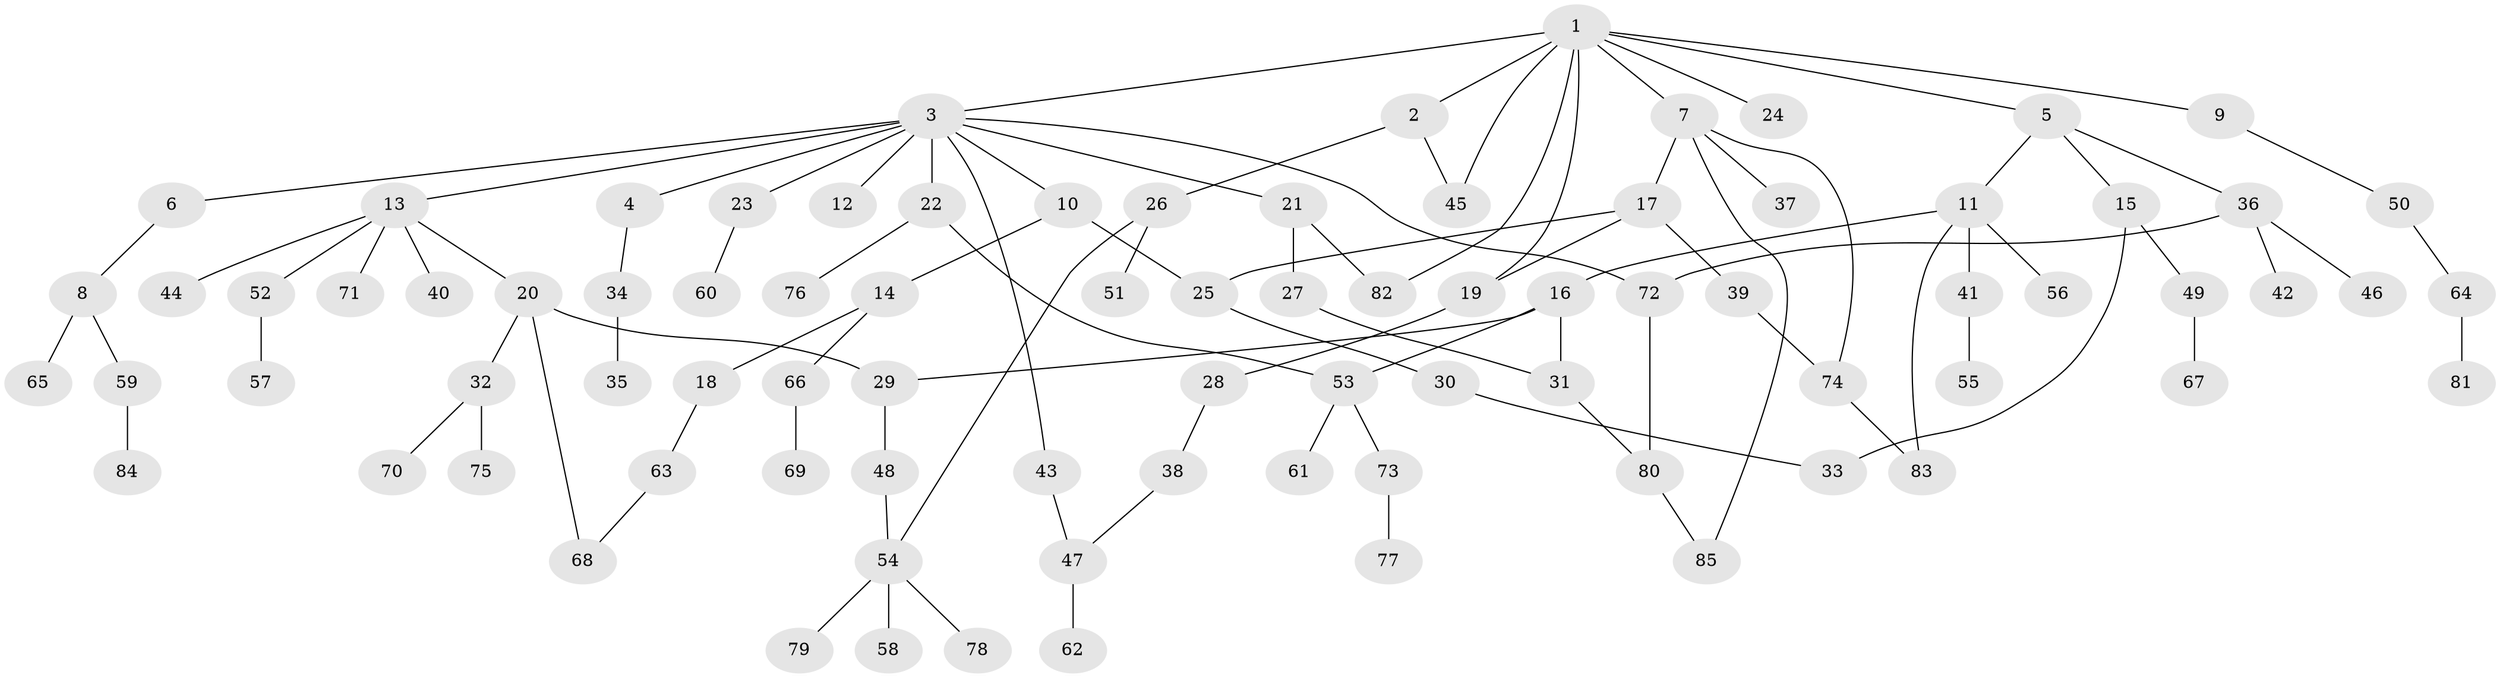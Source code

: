 // coarse degree distribution, {4: 0.20588235294117646, 2: 0.29411764705882354, 1: 0.2647058823529412, 3: 0.14705882352941177, 5: 0.029411764705882353, 8: 0.029411764705882353, 7: 0.029411764705882353}
// Generated by graph-tools (version 1.1) at 2025/36/03/04/25 23:36:00]
// undirected, 85 vertices, 100 edges
graph export_dot {
  node [color=gray90,style=filled];
  1;
  2;
  3;
  4;
  5;
  6;
  7;
  8;
  9;
  10;
  11;
  12;
  13;
  14;
  15;
  16;
  17;
  18;
  19;
  20;
  21;
  22;
  23;
  24;
  25;
  26;
  27;
  28;
  29;
  30;
  31;
  32;
  33;
  34;
  35;
  36;
  37;
  38;
  39;
  40;
  41;
  42;
  43;
  44;
  45;
  46;
  47;
  48;
  49;
  50;
  51;
  52;
  53;
  54;
  55;
  56;
  57;
  58;
  59;
  60;
  61;
  62;
  63;
  64;
  65;
  66;
  67;
  68;
  69;
  70;
  71;
  72;
  73;
  74;
  75;
  76;
  77;
  78;
  79;
  80;
  81;
  82;
  83;
  84;
  85;
  1 -- 2;
  1 -- 3;
  1 -- 5;
  1 -- 7;
  1 -- 9;
  1 -- 19;
  1 -- 24;
  1 -- 45;
  1 -- 82;
  2 -- 26;
  2 -- 45;
  3 -- 4;
  3 -- 6;
  3 -- 10;
  3 -- 12;
  3 -- 13;
  3 -- 21;
  3 -- 22;
  3 -- 23;
  3 -- 43;
  3 -- 72;
  4 -- 34;
  5 -- 11;
  5 -- 15;
  5 -- 36;
  6 -- 8;
  7 -- 17;
  7 -- 37;
  7 -- 74;
  7 -- 85;
  8 -- 59;
  8 -- 65;
  9 -- 50;
  10 -- 14;
  10 -- 25;
  11 -- 16;
  11 -- 41;
  11 -- 56;
  11 -- 83;
  13 -- 20;
  13 -- 40;
  13 -- 44;
  13 -- 52;
  13 -- 71;
  14 -- 18;
  14 -- 66;
  15 -- 33;
  15 -- 49;
  16 -- 29;
  16 -- 31;
  16 -- 53;
  17 -- 39;
  17 -- 19;
  17 -- 25;
  18 -- 63;
  19 -- 28;
  20 -- 32;
  20 -- 68;
  20 -- 29;
  21 -- 27;
  21 -- 82;
  22 -- 53;
  22 -- 76;
  23 -- 60;
  25 -- 30;
  26 -- 51;
  26 -- 54;
  27 -- 31;
  28 -- 38;
  29 -- 48;
  30 -- 33;
  31 -- 80;
  32 -- 70;
  32 -- 75;
  34 -- 35;
  36 -- 42;
  36 -- 46;
  36 -- 72;
  38 -- 47;
  39 -- 74;
  41 -- 55;
  43 -- 47;
  47 -- 62;
  48 -- 54;
  49 -- 67;
  50 -- 64;
  52 -- 57;
  53 -- 61;
  53 -- 73;
  54 -- 58;
  54 -- 78;
  54 -- 79;
  59 -- 84;
  63 -- 68;
  64 -- 81;
  66 -- 69;
  72 -- 80;
  73 -- 77;
  74 -- 83;
  80 -- 85;
}
